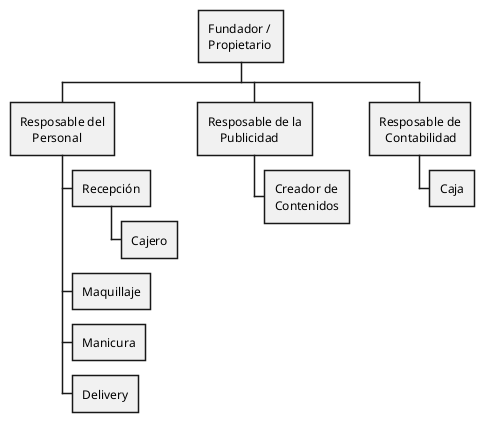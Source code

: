 @startwbs
skinparam BackgroundColor transparent

* Fundador / \nPropietario
** Resposable del\n    Personal
*** Recepción
**** Cajero
*** Maquillaje
*** Manicura
*** Delivery
** Resposable de la\n    Publicidad
*** Creador de\nContenidos
** Resposable de\n  Contabilidad
*** Caja
@endwbs